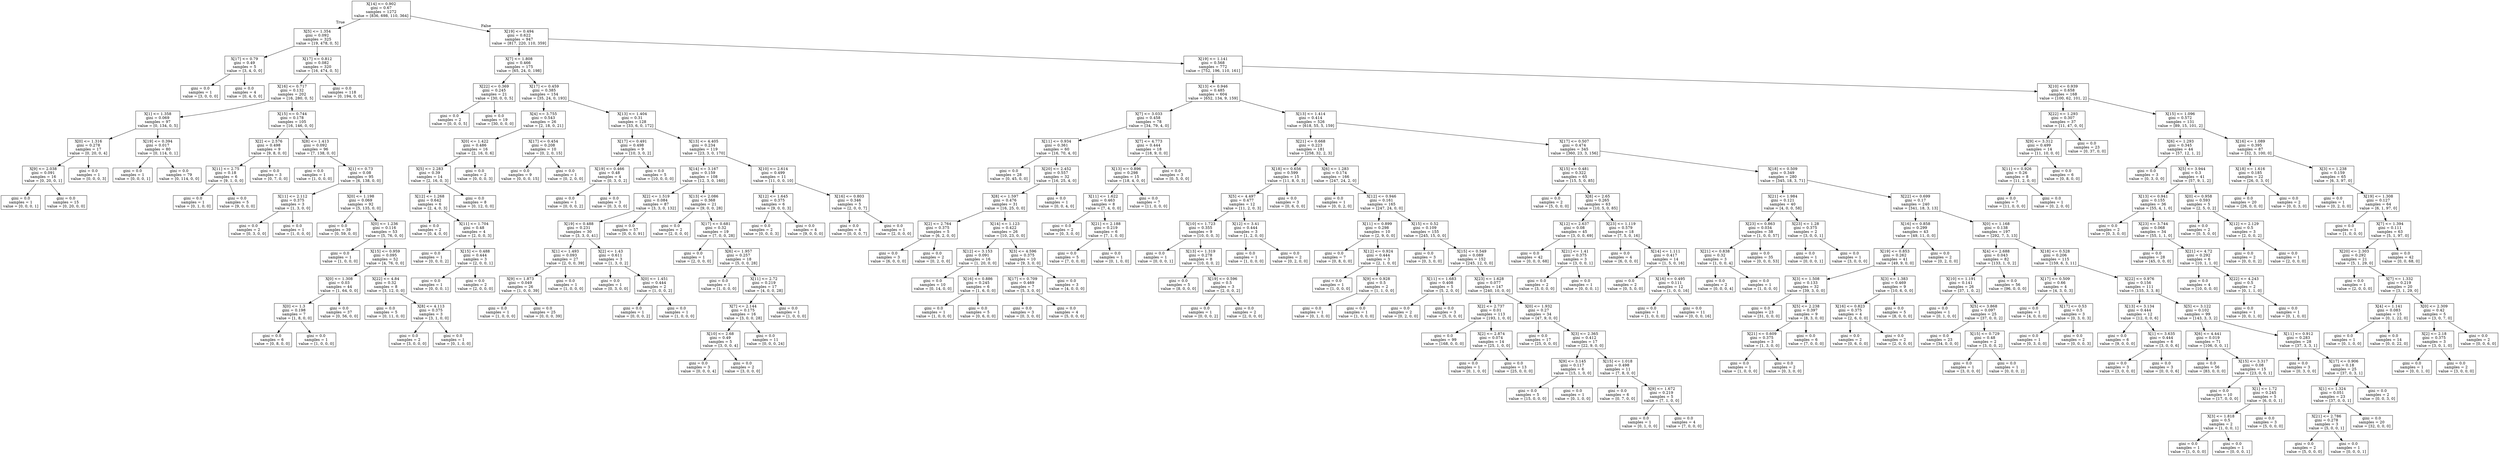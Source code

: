digraph Tree {
node [shape=box] ;
0 [label="X[14] <= 0.902\ngini = 0.67\nsamples = 1272\nvalue = [836, 698, 110, 364]"] ;
1 [label="X[5] <= 1.354\ngini = 0.092\nsamples = 325\nvalue = [19, 478, 0, 5]"] ;
0 -> 1 [labeldistance=2.5, labelangle=45, headlabel="True"] ;
2 [label="X[17] <= 0.79\ngini = 0.49\nsamples = 5\nvalue = [3, 4, 0, 0]"] ;
1 -> 2 ;
3 [label="gini = 0.0\nsamples = 1\nvalue = [3, 0, 0, 0]"] ;
2 -> 3 ;
4 [label="gini = 0.0\nsamples = 4\nvalue = [0, 4, 0, 0]"] ;
2 -> 4 ;
5 [label="X[17] <= 0.812\ngini = 0.082\nsamples = 320\nvalue = [16, 474, 0, 5]"] ;
1 -> 5 ;
6 [label="X[16] <= 0.717\ngini = 0.132\nsamples = 202\nvalue = [16, 280, 0, 5]"] ;
5 -> 6 ;
7 [label="X[1] <= 1.358\ngini = 0.069\nsamples = 97\nvalue = [0, 134, 0, 5]"] ;
6 -> 7 ;
8 [label="X[0] <= 1.316\ngini = 0.278\nsamples = 17\nvalue = [0, 20, 0, 4]"] ;
7 -> 8 ;
9 [label="X[9] <= 2.038\ngini = 0.091\nsamples = 16\nvalue = [0, 20, 0, 1]"] ;
8 -> 9 ;
10 [label="gini = 0.0\nsamples = 1\nvalue = [0, 0, 0, 1]"] ;
9 -> 10 ;
11 [label="gini = 0.0\nsamples = 15\nvalue = [0, 20, 0, 0]"] ;
9 -> 11 ;
12 [label="gini = 0.0\nsamples = 1\nvalue = [0, 0, 0, 3]"] ;
8 -> 12 ;
13 [label="X[19] <= 0.394\ngini = 0.017\nsamples = 80\nvalue = [0, 114, 0, 1]"] ;
7 -> 13 ;
14 [label="gini = 0.0\nsamples = 1\nvalue = [0, 0, 0, 1]"] ;
13 -> 14 ;
15 [label="gini = 0.0\nsamples = 79\nvalue = [0, 114, 0, 0]"] ;
13 -> 15 ;
16 [label="X[15] <= 0.744\ngini = 0.178\nsamples = 105\nvalue = [16, 146, 0, 0]"] ;
6 -> 16 ;
17 [label="X[2] <= 2.576\ngini = 0.498\nsamples = 9\nvalue = [9, 8, 0, 0]"] ;
16 -> 17 ;
18 [label="X[11] <= 2.75\ngini = 0.18\nsamples = 6\nvalue = [9, 1, 0, 0]"] ;
17 -> 18 ;
19 [label="gini = 0.0\nsamples = 1\nvalue = [0, 1, 0, 0]"] ;
18 -> 19 ;
20 [label="gini = 0.0\nsamples = 5\nvalue = [9, 0, 0, 0]"] ;
18 -> 20 ;
21 [label="gini = 0.0\nsamples = 3\nvalue = [0, 7, 0, 0]"] ;
17 -> 21 ;
22 [label="X[8] <= 1.413\ngini = 0.092\nsamples = 96\nvalue = [7, 138, 0, 0]"] ;
16 -> 22 ;
23 [label="gini = 0.0\nsamples = 1\nvalue = [1, 0, 0, 0]"] ;
22 -> 23 ;
24 [label="X[1] <= 0.73\ngini = 0.08\nsamples = 95\nvalue = [6, 138, 0, 0]"] ;
22 -> 24 ;
25 [label="X[11] <= 2.112\ngini = 0.375\nsamples = 3\nvalue = [1, 3, 0, 0]"] ;
24 -> 25 ;
26 [label="gini = 0.0\nsamples = 2\nvalue = [0, 3, 0, 0]"] ;
25 -> 26 ;
27 [label="gini = 0.0\nsamples = 1\nvalue = [1, 0, 0, 0]"] ;
25 -> 27 ;
28 [label="X[0] <= 1.198\ngini = 0.069\nsamples = 92\nvalue = [5, 135, 0, 0]"] ;
24 -> 28 ;
29 [label="gini = 0.0\nsamples = 39\nvalue = [0, 59, 0, 0]"] ;
28 -> 29 ;
30 [label="X[0] <= 1.236\ngini = 0.116\nsamples = 53\nvalue = [5, 76, 0, 0]"] ;
28 -> 30 ;
31 [label="gini = 0.0\nsamples = 1\nvalue = [1, 0, 0, 0]"] ;
30 -> 31 ;
32 [label="X[15] <= 0.959\ngini = 0.095\nsamples = 52\nvalue = [4, 76, 0, 0]"] ;
30 -> 32 ;
33 [label="X[0] <= 1.308\ngini = 0.03\nsamples = 44\nvalue = [1, 64, 0, 0]"] ;
32 -> 33 ;
34 [label="X[0] <= 1.3\ngini = 0.198\nsamples = 7\nvalue = [1, 8, 0, 0]"] ;
33 -> 34 ;
35 [label="gini = 0.0\nsamples = 6\nvalue = [0, 8, 0, 0]"] ;
34 -> 35 ;
36 [label="gini = 0.0\nsamples = 1\nvalue = [1, 0, 0, 0]"] ;
34 -> 36 ;
37 [label="gini = 0.0\nsamples = 37\nvalue = [0, 56, 0, 0]"] ;
33 -> 37 ;
38 [label="X[22] <= 4.84\ngini = 0.32\nsamples = 8\nvalue = [3, 12, 0, 0]"] ;
32 -> 38 ;
39 [label="gini = 0.0\nsamples = 5\nvalue = [0, 11, 0, 0]"] ;
38 -> 39 ;
40 [label="X[8] <= 4.113\ngini = 0.375\nsamples = 3\nvalue = [3, 1, 0, 0]"] ;
38 -> 40 ;
41 [label="gini = 0.0\nsamples = 2\nvalue = [3, 0, 0, 0]"] ;
40 -> 41 ;
42 [label="gini = 0.0\nsamples = 1\nvalue = [0, 1, 0, 0]"] ;
40 -> 42 ;
43 [label="gini = 0.0\nsamples = 118\nvalue = [0, 194, 0, 0]"] ;
5 -> 43 ;
44 [label="X[19] <= 0.494\ngini = 0.622\nsamples = 947\nvalue = [817, 220, 110, 359]"] ;
0 -> 44 [labeldistance=2.5, labelangle=-45, headlabel="False"] ;
45 [label="X[7] <= 1.808\ngini = 0.466\nsamples = 175\nvalue = [65, 24, 0, 198]"] ;
44 -> 45 ;
46 [label="X[22] <= 0.369\ngini = 0.245\nsamples = 21\nvalue = [30, 0, 0, 5]"] ;
45 -> 46 ;
47 [label="gini = 0.0\nsamples = 2\nvalue = [0, 0, 0, 5]"] ;
46 -> 47 ;
48 [label="gini = 0.0\nsamples = 19\nvalue = [30, 0, 0, 0]"] ;
46 -> 48 ;
49 [label="X[17] <= 0.459\ngini = 0.385\nsamples = 154\nvalue = [35, 24, 0, 193]"] ;
45 -> 49 ;
50 [label="X[4] <= 3.755\ngini = 0.543\nsamples = 26\nvalue = [2, 18, 0, 21]"] ;
49 -> 50 ;
51 [label="X[0] <= 1.422\ngini = 0.486\nsamples = 16\nvalue = [2, 16, 0, 6]"] ;
50 -> 51 ;
52 [label="X[5] <= 2.283\ngini = 0.39\nsamples = 14\nvalue = [2, 16, 0, 3]"] ;
51 -> 52 ;
53 [label="X[12] <= 1.268\ngini = 0.642\nsamples = 6\nvalue = [2, 4, 0, 3]"] ;
52 -> 53 ;
54 [label="gini = 0.0\nsamples = 2\nvalue = [0, 4, 0, 0]"] ;
53 -> 54 ;
55 [label="X[11] <= 1.704\ngini = 0.48\nsamples = 4\nvalue = [2, 0, 0, 3]"] ;
53 -> 55 ;
56 [label="gini = 0.0\nsamples = 1\nvalue = [0, 0, 0, 2]"] ;
55 -> 56 ;
57 [label="X[15] <= 0.488\ngini = 0.444\nsamples = 3\nvalue = [2, 0, 0, 1]"] ;
55 -> 57 ;
58 [label="gini = 0.0\nsamples = 1\nvalue = [0, 0, 0, 1]"] ;
57 -> 58 ;
59 [label="gini = 0.0\nsamples = 2\nvalue = [2, 0, 0, 0]"] ;
57 -> 59 ;
60 [label="gini = 0.0\nsamples = 8\nvalue = [0, 12, 0, 0]"] ;
52 -> 60 ;
61 [label="gini = 0.0\nsamples = 2\nvalue = [0, 0, 0, 3]"] ;
51 -> 61 ;
62 [label="X[17] <= 0.454\ngini = 0.208\nsamples = 10\nvalue = [0, 2, 0, 15]"] ;
50 -> 62 ;
63 [label="gini = 0.0\nsamples = 9\nvalue = [0, 0, 0, 15]"] ;
62 -> 63 ;
64 [label="gini = 0.0\nsamples = 1\nvalue = [0, 2, 0, 0]"] ;
62 -> 64 ;
65 [label="X[13] <= 1.404\ngini = 0.31\nsamples = 128\nvalue = [33, 6, 0, 172]"] ;
49 -> 65 ;
66 [label="X[17] <= 0.491\ngini = 0.498\nsamples = 9\nvalue = [10, 3, 0, 2]"] ;
65 -> 66 ;
67 [label="X[19] <= 0.466\ngini = 0.48\nsamples = 4\nvalue = [0, 3, 0, 2]"] ;
66 -> 67 ;
68 [label="gini = 0.0\nsamples = 1\nvalue = [0, 0, 0, 2]"] ;
67 -> 68 ;
69 [label="gini = 0.0\nsamples = 3\nvalue = [0, 3, 0, 0]"] ;
67 -> 69 ;
70 [label="gini = 0.0\nsamples = 5\nvalue = [10, 0, 0, 0]"] ;
66 -> 70 ;
71 [label="X[13] <= 4.405\ngini = 0.234\nsamples = 119\nvalue = [23, 3, 0, 170]"] ;
65 -> 71 ;
72 [label="X[14] <= 3.167\ngini = 0.159\nsamples = 108\nvalue = [12, 3, 0, 160]"] ;
71 -> 72 ;
73 [label="X[2] <= 1.519\ngini = 0.084\nsamples = 87\nvalue = [3, 3, 0, 132]"] ;
72 -> 73 ;
74 [label="X[19] <= 0.488\ngini = 0.231\nsamples = 30\nvalue = [3, 3, 0, 41]"] ;
73 -> 74 ;
75 [label="X[1] <= 1.493\ngini = 0.093\nsamples = 27\nvalue = [2, 0, 0, 39]"] ;
74 -> 75 ;
76 [label="X[9] <= 1.873\ngini = 0.049\nsamples = 26\nvalue = [1, 0, 0, 39]"] ;
75 -> 76 ;
77 [label="gini = 0.0\nsamples = 1\nvalue = [1, 0, 0, 0]"] ;
76 -> 77 ;
78 [label="gini = 0.0\nsamples = 25\nvalue = [0, 0, 0, 39]"] ;
76 -> 78 ;
79 [label="gini = 0.0\nsamples = 1\nvalue = [1, 0, 0, 0]"] ;
75 -> 79 ;
80 [label="X[2] <= 1.43\ngini = 0.611\nsamples = 3\nvalue = [1, 3, 0, 2]"] ;
74 -> 80 ;
81 [label="gini = 0.0\nsamples = 1\nvalue = [0, 3, 0, 0]"] ;
80 -> 81 ;
82 [label="X[0] <= 1.451\ngini = 0.444\nsamples = 2\nvalue = [1, 0, 0, 2]"] ;
80 -> 82 ;
83 [label="gini = 0.0\nsamples = 1\nvalue = [0, 0, 0, 2]"] ;
82 -> 83 ;
84 [label="gini = 0.0\nsamples = 1\nvalue = [1, 0, 0, 0]"] ;
82 -> 84 ;
85 [label="gini = 0.0\nsamples = 57\nvalue = [0, 0, 0, 91]"] ;
73 -> 85 ;
86 [label="X[13] <= 2.086\ngini = 0.368\nsamples = 21\nvalue = [9, 0, 0, 28]"] ;
72 -> 86 ;
87 [label="gini = 0.0\nsamples = 2\nvalue = [2, 0, 0, 0]"] ;
86 -> 87 ;
88 [label="X[17] <= 0.681\ngini = 0.32\nsamples = 19\nvalue = [7, 0, 0, 28]"] ;
86 -> 88 ;
89 [label="gini = 0.0\nsamples = 1\nvalue = [2, 0, 0, 0]"] ;
88 -> 89 ;
90 [label="X[6] <= 1.957\ngini = 0.257\nsamples = 18\nvalue = [5, 0, 0, 28]"] ;
88 -> 90 ;
91 [label="gini = 0.0\nsamples = 1\nvalue = [1, 0, 0, 0]"] ;
90 -> 91 ;
92 [label="X[11] <= 2.72\ngini = 0.219\nsamples = 17\nvalue = [4, 0, 0, 28]"] ;
90 -> 92 ;
93 [label="X[7] <= 2.144\ngini = 0.175\nsamples = 16\nvalue = [3, 0, 0, 28]"] ;
92 -> 93 ;
94 [label="X[10] <= 2.68\ngini = 0.49\nsamples = 5\nvalue = [3, 0, 0, 4]"] ;
93 -> 94 ;
95 [label="gini = 0.0\nsamples = 3\nvalue = [0, 0, 0, 4]"] ;
94 -> 95 ;
96 [label="gini = 0.0\nsamples = 2\nvalue = [3, 0, 0, 0]"] ;
94 -> 96 ;
97 [label="gini = 0.0\nsamples = 11\nvalue = [0, 0, 0, 24]"] ;
93 -> 97 ;
98 [label="gini = 0.0\nsamples = 1\nvalue = [1, 0, 0, 0]"] ;
92 -> 98 ;
99 [label="X[10] <= 2.614\ngini = 0.499\nsamples = 11\nvalue = [11, 0, 0, 10]"] ;
71 -> 99 ;
100 [label="X[12] <= 1.645\ngini = 0.375\nsamples = 6\nvalue = [9, 0, 0, 3]"] ;
99 -> 100 ;
101 [label="gini = 0.0\nsamples = 2\nvalue = [0, 0, 0, 3]"] ;
100 -> 101 ;
102 [label="gini = 0.0\nsamples = 4\nvalue = [9, 0, 0, 0]"] ;
100 -> 102 ;
103 [label="X[16] <= 0.803\ngini = 0.346\nsamples = 5\nvalue = [2, 0, 0, 7]"] ;
99 -> 103 ;
104 [label="gini = 0.0\nsamples = 4\nvalue = [0, 0, 0, 7]"] ;
103 -> 104 ;
105 [label="gini = 0.0\nsamples = 1\nvalue = [2, 0, 0, 0]"] ;
103 -> 105 ;
106 [label="X[19] <= 1.141\ngini = 0.568\nsamples = 772\nvalue = [752, 196, 110, 161]"] ;
44 -> 106 ;
107 [label="X[13] <= 0.946\ngini = 0.485\nsamples = 604\nvalue = [652, 134, 9, 159]"] ;
106 -> 107 ;
108 [label="X[7] <= 3.033\ngini = 0.458\nsamples = 78\nvalue = [34, 79, 4, 0]"] ;
107 -> 108 ;
109 [label="X[11] <= 0.934\ngini = 0.361\nsamples = 60\nvalue = [16, 70, 4, 0]"] ;
108 -> 109 ;
110 [label="gini = 0.0\nsamples = 28\nvalue = [0, 45, 0, 0]"] ;
109 -> 110 ;
111 [label="X[20] <= 2.452\ngini = 0.557\nsamples = 32\nvalue = [16, 25, 4, 0]"] ;
109 -> 111 ;
112 [label="X[8] <= 1.597\ngini = 0.476\nsamples = 31\nvalue = [16, 25, 0, 0]"] ;
111 -> 112 ;
113 [label="X[2] <= 2.764\ngini = 0.375\nsamples = 5\nvalue = [6, 2, 0, 0]"] ;
112 -> 113 ;
114 [label="gini = 0.0\nsamples = 3\nvalue = [6, 0, 0, 0]"] ;
113 -> 114 ;
115 [label="gini = 0.0\nsamples = 2\nvalue = [0, 2, 0, 0]"] ;
113 -> 115 ;
116 [label="X[14] <= 1.123\ngini = 0.422\nsamples = 26\nvalue = [10, 23, 0, 0]"] ;
112 -> 116 ;
117 [label="X[12] <= 3.153\ngini = 0.091\nsamples = 16\nvalue = [1, 20, 0, 0]"] ;
116 -> 117 ;
118 [label="gini = 0.0\nsamples = 10\nvalue = [0, 14, 0, 0]"] ;
117 -> 118 ;
119 [label="X[16] <= 0.886\ngini = 0.245\nsamples = 6\nvalue = [1, 6, 0, 0]"] ;
117 -> 119 ;
120 [label="gini = 0.0\nsamples = 1\nvalue = [1, 0, 0, 0]"] ;
119 -> 120 ;
121 [label="gini = 0.0\nsamples = 5\nvalue = [0, 6, 0, 0]"] ;
119 -> 121 ;
122 [label="X[3] <= 4.596\ngini = 0.375\nsamples = 10\nvalue = [9, 3, 0, 0]"] ;
116 -> 122 ;
123 [label="X[17] <= 0.709\ngini = 0.469\nsamples = 7\nvalue = [5, 3, 0, 0]"] ;
122 -> 123 ;
124 [label="gini = 0.0\nsamples = 3\nvalue = [0, 3, 0, 0]"] ;
123 -> 124 ;
125 [label="gini = 0.0\nsamples = 4\nvalue = [5, 0, 0, 0]"] ;
123 -> 125 ;
126 [label="gini = 0.0\nsamples = 3\nvalue = [4, 0, 0, 0]"] ;
122 -> 126 ;
127 [label="gini = 0.0\nsamples = 1\nvalue = [0, 0, 4, 0]"] ;
111 -> 127 ;
128 [label="X[7] <= 4.773\ngini = 0.444\nsamples = 18\nvalue = [18, 9, 0, 0]"] ;
108 -> 128 ;
129 [label="X[13] <= 0.896\ngini = 0.298\nsamples = 15\nvalue = [18, 4, 0, 0]"] ;
128 -> 129 ;
130 [label="X[11] <= 1.622\ngini = 0.463\nsamples = 8\nvalue = [7, 4, 0, 0]"] ;
129 -> 130 ;
131 [label="gini = 0.0\nsamples = 2\nvalue = [0, 3, 0, 0]"] ;
130 -> 131 ;
132 [label="X[21] <= 2.188\ngini = 0.219\nsamples = 6\nvalue = [7, 1, 0, 0]"] ;
130 -> 132 ;
133 [label="gini = 0.0\nsamples = 5\nvalue = [7, 0, 0, 0]"] ;
132 -> 133 ;
134 [label="gini = 0.0\nsamples = 1\nvalue = [0, 1, 0, 0]"] ;
132 -> 134 ;
135 [label="gini = 0.0\nsamples = 7\nvalue = [11, 0, 0, 0]"] ;
129 -> 135 ;
136 [label="gini = 0.0\nsamples = 3\nvalue = [0, 5, 0, 0]"] ;
128 -> 136 ;
137 [label="X[13] <= 1.414\ngini = 0.414\nsamples = 526\nvalue = [618, 55, 5, 159]"] ;
107 -> 137 ;
138 [label="X[21] <= 0.668\ngini = 0.223\nsamples = 181\nvalue = [258, 32, 2, 3]"] ;
137 -> 138 ;
139 [label="X[18] <= 0.656\ngini = 0.599\nsamples = 15\nvalue = [11, 8, 0, 3]"] ;
138 -> 139 ;
140 [label="X[5] <= 4.497\ngini = 0.477\nsamples = 12\nvalue = [11, 2, 0, 3]"] ;
139 -> 140 ;
141 [label="X[10] <= 1.723\ngini = 0.355\nsamples = 9\nvalue = [10, 0, 0, 3]"] ;
140 -> 141 ;
142 [label="gini = 0.0\nsamples = 1\nvalue = [0, 0, 0, 1]"] ;
141 -> 142 ;
143 [label="X[13] <= 1.319\ngini = 0.278\nsamples = 8\nvalue = [10, 0, 0, 2]"] ;
141 -> 143 ;
144 [label="gini = 0.0\nsamples = 5\nvalue = [8, 0, 0, 0]"] ;
143 -> 144 ;
145 [label="X[19] <= 0.596\ngini = 0.5\nsamples = 3\nvalue = [2, 0, 0, 2]"] ;
143 -> 145 ;
146 [label="gini = 0.0\nsamples = 1\nvalue = [0, 0, 0, 2]"] ;
145 -> 146 ;
147 [label="gini = 0.0\nsamples = 2\nvalue = [2, 0, 0, 0]"] ;
145 -> 147 ;
148 [label="X[12] <= 3.41\ngini = 0.444\nsamples = 3\nvalue = [1, 2, 0, 0]"] ;
140 -> 148 ;
149 [label="gini = 0.0\nsamples = 1\nvalue = [1, 0, 0, 0]"] ;
148 -> 149 ;
150 [label="gini = 0.0\nsamples = 2\nvalue = [0, 2, 0, 0]"] ;
148 -> 150 ;
151 [label="gini = 0.0\nsamples = 3\nvalue = [0, 6, 0, 0]"] ;
139 -> 151 ;
152 [label="X[6] <= 1.283\ngini = 0.174\nsamples = 166\nvalue = [247, 24, 2, 0]"] ;
138 -> 152 ;
153 [label="gini = 0.0\nsamples = 1\nvalue = [0, 0, 2, 0]"] ;
152 -> 153 ;
154 [label="X[12] <= 0.946\ngini = 0.161\nsamples = 165\nvalue = [247, 24, 0, 0]"] ;
152 -> 154 ;
155 [label="X[11] <= 0.899\ngini = 0.298\nsamples = 10\nvalue = [2, 9, 0, 0]"] ;
154 -> 155 ;
156 [label="gini = 0.0\nsamples = 7\nvalue = [0, 8, 0, 0]"] ;
155 -> 156 ;
157 [label="X[12] <= 0.924\ngini = 0.444\nsamples = 3\nvalue = [2, 1, 0, 0]"] ;
155 -> 157 ;
158 [label="gini = 0.0\nsamples = 1\nvalue = [1, 0, 0, 0]"] ;
157 -> 158 ;
159 [label="X[9] <= 0.928\ngini = 0.5\nsamples = 2\nvalue = [1, 1, 0, 0]"] ;
157 -> 159 ;
160 [label="gini = 0.0\nsamples = 1\nvalue = [0, 1, 0, 0]"] ;
159 -> 160 ;
161 [label="gini = 0.0\nsamples = 1\nvalue = [1, 0, 0, 0]"] ;
159 -> 161 ;
162 [label="X[15] <= 0.52\ngini = 0.109\nsamples = 155\nvalue = [245, 15, 0, 0]"] ;
154 -> 162 ;
163 [label="gini = 0.0\nsamples = 3\nvalue = [0, 3, 0, 0]"] ;
162 -> 163 ;
164 [label="X[15] <= 0.549\ngini = 0.089\nsamples = 152\nvalue = [245, 12, 0, 0]"] ;
162 -> 164 ;
165 [label="X[11] <= 1.683\ngini = 0.408\nsamples = 5\nvalue = [5, 2, 0, 0]"] ;
164 -> 165 ;
166 [label="gini = 0.0\nsamples = 2\nvalue = [0, 2, 0, 0]"] ;
165 -> 166 ;
167 [label="gini = 0.0\nsamples = 3\nvalue = [5, 0, 0, 0]"] ;
165 -> 167 ;
168 [label="X[23] <= 1.628\ngini = 0.077\nsamples = 147\nvalue = [240, 10, 0, 0]"] ;
164 -> 168 ;
169 [label="X[2] <= 2.737\ngini = 0.01\nsamples = 113\nvalue = [193, 1, 0, 0]"] ;
168 -> 169 ;
170 [label="gini = 0.0\nsamples = 99\nvalue = [168, 0, 0, 0]"] ;
169 -> 170 ;
171 [label="X[2] <= 2.874\ngini = 0.074\nsamples = 14\nvalue = [25, 1, 0, 0]"] ;
169 -> 171 ;
172 [label="gini = 0.0\nsamples = 1\nvalue = [0, 1, 0, 0]"] ;
171 -> 172 ;
173 [label="gini = 0.0\nsamples = 13\nvalue = [25, 0, 0, 0]"] ;
171 -> 173 ;
174 [label="X[0] <= 1.932\ngini = 0.27\nsamples = 34\nvalue = [47, 9, 0, 0]"] ;
168 -> 174 ;
175 [label="gini = 0.0\nsamples = 17\nvalue = [25, 0, 0, 0]"] ;
174 -> 175 ;
176 [label="X[3] <= 2.365\ngini = 0.412\nsamples = 17\nvalue = [22, 9, 0, 0]"] ;
174 -> 176 ;
177 [label="X[9] <= 3.145\ngini = 0.117\nsamples = 6\nvalue = [15, 1, 0, 0]"] ;
176 -> 177 ;
178 [label="gini = 0.0\nsamples = 5\nvalue = [15, 0, 0, 0]"] ;
177 -> 178 ;
179 [label="gini = 0.0\nsamples = 1\nvalue = [0, 1, 0, 0]"] ;
177 -> 179 ;
180 [label="X[15] <= 1.018\ngini = 0.498\nsamples = 11\nvalue = [7, 8, 0, 0]"] ;
176 -> 180 ;
181 [label="gini = 0.0\nsamples = 6\nvalue = [0, 7, 0, 0]"] ;
180 -> 181 ;
182 [label="X[9] <= 1.672\ngini = 0.219\nsamples = 5\nvalue = [7, 1, 0, 0]"] ;
180 -> 182 ;
183 [label="gini = 0.0\nsamples = 1\nvalue = [0, 1, 0, 0]"] ;
182 -> 183 ;
184 [label="gini = 0.0\nsamples = 4\nvalue = [7, 0, 0, 0]"] ;
182 -> 184 ;
185 [label="X[17] <= 0.507\ngini = 0.474\nsamples = 345\nvalue = [360, 23, 3, 156]"] ;
137 -> 185 ;
186 [label="X[15] <= 0.481\ngini = 0.322\nsamples = 65\nvalue = [15, 5, 0, 85]"] ;
185 -> 186 ;
187 [label="gini = 0.0\nsamples = 2\nvalue = [5, 0, 0, 0]"] ;
186 -> 187 ;
188 [label="X[8] <= 2.65\ngini = 0.265\nsamples = 63\nvalue = [10, 5, 0, 85]"] ;
186 -> 188 ;
189 [label="X[12] <= 2.637\ngini = 0.08\nsamples = 45\nvalue = [3, 0, 0, 69]"] ;
188 -> 189 ;
190 [label="gini = 0.0\nsamples = 42\nvalue = [0, 0, 0, 68]"] ;
189 -> 190 ;
191 [label="X[21] <= 1.41\ngini = 0.375\nsamples = 3\nvalue = [3, 0, 0, 1]"] ;
189 -> 191 ;
192 [label="gini = 0.0\nsamples = 2\nvalue = [3, 0, 0, 0]"] ;
191 -> 192 ;
193 [label="gini = 0.0\nsamples = 1\nvalue = [0, 0, 0, 1]"] ;
191 -> 193 ;
194 [label="X[23] <= 1.119\ngini = 0.579\nsamples = 18\nvalue = [7, 5, 0, 16]"] ;
188 -> 194 ;
195 [label="gini = 0.0\nsamples = 4\nvalue = [6, 0, 0, 0]"] ;
194 -> 195 ;
196 [label="X[14] <= 1.111\ngini = 0.417\nsamples = 14\nvalue = [1, 5, 0, 16]"] ;
194 -> 196 ;
197 [label="gini = 0.0\nsamples = 2\nvalue = [0, 5, 0, 0]"] ;
196 -> 197 ;
198 [label="X[16] <= 0.495\ngini = 0.111\nsamples = 12\nvalue = [1, 0, 0, 16]"] ;
196 -> 198 ;
199 [label="gini = 0.0\nsamples = 1\nvalue = [1, 0, 0, 0]"] ;
198 -> 199 ;
200 [label="gini = 0.0\nsamples = 11\nvalue = [0, 0, 0, 16]"] ;
198 -> 200 ;
201 [label="X[18] <= 0.509\ngini = 0.349\nsamples = 280\nvalue = [345, 18, 3, 71]"] ;
185 -> 201 ;
202 [label="X[21] <= 1.984\ngini = 0.121\nsamples = 40\nvalue = [4, 0, 0, 58]"] ;
201 -> 202 ;
203 [label="X[23] <= 0.863\ngini = 0.034\nsamples = 38\nvalue = [1, 0, 0, 57]"] ;
202 -> 203 ;
204 [label="X[21] <= 0.838\ngini = 0.32\nsamples = 3\nvalue = [1, 0, 0, 4]"] ;
203 -> 204 ;
205 [label="gini = 0.0\nsamples = 2\nvalue = [0, 0, 0, 4]"] ;
204 -> 205 ;
206 [label="gini = 0.0\nsamples = 1\nvalue = [1, 0, 0, 0]"] ;
204 -> 206 ;
207 [label="gini = 0.0\nsamples = 35\nvalue = [0, 0, 0, 53]"] ;
203 -> 207 ;
208 [label="X[23] <= 1.28\ngini = 0.375\nsamples = 2\nvalue = [3, 0, 0, 1]"] ;
202 -> 208 ;
209 [label="gini = 0.0\nsamples = 1\nvalue = [0, 0, 0, 1]"] ;
208 -> 209 ;
210 [label="gini = 0.0\nsamples = 1\nvalue = [3, 0, 0, 0]"] ;
208 -> 210 ;
211 [label="X[22] <= 0.699\ngini = 0.17\nsamples = 240\nvalue = [341, 18, 3, 13]"] ;
201 -> 211 ;
212 [label="X[16] <= 0.858\ngini = 0.299\nsamples = 43\nvalue = [49, 11, 0, 0]"] ;
211 -> 212 ;
213 [label="X[19] <= 0.853\ngini = 0.262\nsamples = 41\nvalue = [49, 9, 0, 0]"] ;
212 -> 213 ;
214 [label="X[3] <= 1.508\ngini = 0.133\nsamples = 32\nvalue = [39, 3, 0, 0]"] ;
213 -> 214 ;
215 [label="gini = 0.0\nsamples = 23\nvalue = [31, 0, 0, 0]"] ;
214 -> 215 ;
216 [label="X[5] <= 2.238\ngini = 0.397\nsamples = 9\nvalue = [8, 3, 0, 0]"] ;
214 -> 216 ;
217 [label="X[21] <= 0.609\ngini = 0.375\nsamples = 3\nvalue = [1, 3, 0, 0]"] ;
216 -> 217 ;
218 [label="gini = 0.0\nsamples = 1\nvalue = [1, 0, 0, 0]"] ;
217 -> 218 ;
219 [label="gini = 0.0\nsamples = 2\nvalue = [0, 3, 0, 0]"] ;
217 -> 219 ;
220 [label="gini = 0.0\nsamples = 6\nvalue = [7, 0, 0, 0]"] ;
216 -> 220 ;
221 [label="X[3] <= 1.383\ngini = 0.469\nsamples = 9\nvalue = [10, 6, 0, 0]"] ;
213 -> 221 ;
222 [label="X[16] <= 0.823\ngini = 0.375\nsamples = 4\nvalue = [2, 6, 0, 0]"] ;
221 -> 222 ;
223 [label="gini = 0.0\nsamples = 2\nvalue = [0, 6, 0, 0]"] ;
222 -> 223 ;
224 [label="gini = 0.0\nsamples = 2\nvalue = [2, 0, 0, 0]"] ;
222 -> 224 ;
225 [label="gini = 0.0\nsamples = 5\nvalue = [8, 0, 0, 0]"] ;
221 -> 225 ;
226 [label="gini = 0.0\nsamples = 2\nvalue = [0, 2, 0, 0]"] ;
212 -> 226 ;
227 [label="X[0] <= 1.168\ngini = 0.138\nsamples = 197\nvalue = [292, 7, 3, 13]"] ;
211 -> 227 ;
228 [label="X[4] <= 2.688\ngini = 0.043\nsamples = 82\nvalue = [133, 1, 0, 2]"] ;
227 -> 228 ;
229 [label="X[10] <= 1.191\ngini = 0.141\nsamples = 26\nvalue = [37, 1, 0, 2]"] ;
228 -> 229 ;
230 [label="gini = 0.0\nsamples = 1\nvalue = [0, 1, 0, 0]"] ;
229 -> 230 ;
231 [label="X[5] <= 3.868\ngini = 0.097\nsamples = 25\nvalue = [37, 0, 0, 2]"] ;
229 -> 231 ;
232 [label="gini = 0.0\nsamples = 23\nvalue = [34, 0, 0, 0]"] ;
231 -> 232 ;
233 [label="X[15] <= 0.729\ngini = 0.48\nsamples = 2\nvalue = [3, 0, 0, 2]"] ;
231 -> 233 ;
234 [label="gini = 0.0\nsamples = 1\nvalue = [3, 0, 0, 0]"] ;
233 -> 234 ;
235 [label="gini = 0.0\nsamples = 1\nvalue = [0, 0, 0, 2]"] ;
233 -> 235 ;
236 [label="gini = 0.0\nsamples = 56\nvalue = [96, 0, 0, 0]"] ;
228 -> 236 ;
237 [label="X[18] <= 0.528\ngini = 0.206\nsamples = 115\nvalue = [159, 6, 3, 11]"] ;
227 -> 237 ;
238 [label="X[17] <= 0.509\ngini = 0.66\nsamples = 4\nvalue = [4, 3, 0, 3]"] ;
237 -> 238 ;
239 [label="gini = 0.0\nsamples = 1\nvalue = [4, 0, 0, 0]"] ;
238 -> 239 ;
240 [label="X[17] <= 0.53\ngini = 0.5\nsamples = 3\nvalue = [0, 3, 0, 3]"] ;
238 -> 240 ;
241 [label="gini = 0.0\nsamples = 1\nvalue = [0, 3, 0, 0]"] ;
240 -> 241 ;
242 [label="gini = 0.0\nsamples = 2\nvalue = [0, 0, 0, 3]"] ;
240 -> 242 ;
243 [label="X[22] <= 0.976\ngini = 0.156\nsamples = 111\nvalue = [155, 3, 3, 8]"] ;
237 -> 243 ;
244 [label="X[13] <= 3.134\ngini = 0.444\nsamples = 12\nvalue = [12, 0, 0, 6]"] ;
243 -> 244 ;
245 [label="gini = 0.0\nsamples = 6\nvalue = [9, 0, 0, 0]"] ;
244 -> 245 ;
246 [label="X[1] <= 3.635\ngini = 0.444\nsamples = 6\nvalue = [3, 0, 0, 6]"] ;
244 -> 246 ;
247 [label="gini = 0.0\nsamples = 3\nvalue = [3, 0, 0, 0]"] ;
246 -> 247 ;
248 [label="gini = 0.0\nsamples = 3\nvalue = [0, 0, 0, 6]"] ;
246 -> 248 ;
249 [label="X[5] <= 3.122\ngini = 0.102\nsamples = 99\nvalue = [143, 3, 3, 2]"] ;
243 -> 249 ;
250 [label="X[6] <= 4.441\ngini = 0.019\nsamples = 71\nvalue = [106, 0, 0, 1]"] ;
249 -> 250 ;
251 [label="gini = 0.0\nsamples = 56\nvalue = [83, 0, 0, 0]"] ;
250 -> 251 ;
252 [label="X[15] <= 3.317\ngini = 0.08\nsamples = 15\nvalue = [23, 0, 0, 1]"] ;
250 -> 252 ;
253 [label="gini = 0.0\nsamples = 10\nvalue = [17, 0, 0, 0]"] ;
252 -> 253 ;
254 [label="X[1] <= 1.72\ngini = 0.245\nsamples = 5\nvalue = [6, 0, 0, 1]"] ;
252 -> 254 ;
255 [label="X[3] <= 1.818\ngini = 0.5\nsamples = 2\nvalue = [1, 0, 0, 1]"] ;
254 -> 255 ;
256 [label="gini = 0.0\nsamples = 1\nvalue = [1, 0, 0, 0]"] ;
255 -> 256 ;
257 [label="gini = 0.0\nsamples = 1\nvalue = [0, 0, 0, 1]"] ;
255 -> 257 ;
258 [label="gini = 0.0\nsamples = 3\nvalue = [5, 0, 0, 0]"] ;
254 -> 258 ;
259 [label="X[11] <= 0.912\ngini = 0.283\nsamples = 28\nvalue = [37, 3, 3, 1]"] ;
249 -> 259 ;
260 [label="gini = 0.0\nsamples = 3\nvalue = [0, 3, 0, 0]"] ;
259 -> 260 ;
261 [label="X[17] <= 0.906\ngini = 0.18\nsamples = 25\nvalue = [37, 0, 3, 1]"] ;
259 -> 261 ;
262 [label="X[1] <= 1.324\ngini = 0.051\nsamples = 23\nvalue = [37, 0, 0, 1]"] ;
261 -> 262 ;
263 [label="X[21] <= 2.786\ngini = 0.278\nsamples = 3\nvalue = [5, 0, 0, 1]"] ;
262 -> 263 ;
264 [label="gini = 0.0\nsamples = 2\nvalue = [5, 0, 0, 0]"] ;
263 -> 264 ;
265 [label="gini = 0.0\nsamples = 1\nvalue = [0, 0, 0, 1]"] ;
263 -> 265 ;
266 [label="gini = 0.0\nsamples = 20\nvalue = [32, 0, 0, 0]"] ;
262 -> 266 ;
267 [label="gini = 0.0\nsamples = 2\nvalue = [0, 0, 3, 0]"] ;
261 -> 267 ;
268 [label="X[10] <= 0.939\ngini = 0.658\nsamples = 168\nvalue = [100, 62, 101, 2]"] ;
106 -> 268 ;
269 [label="X[22] <= 1.293\ngini = 0.307\nsamples = 37\nvalue = [11, 47, 0, 0]"] ;
268 -> 269 ;
270 [label="X[9] <= 3.312\ngini = 0.499\nsamples = 14\nvalue = [11, 10, 0, 0]"] ;
269 -> 270 ;
271 [label="X[11] <= 0.926\ngini = 0.26\nsamples = 8\nvalue = [11, 2, 0, 0]"] ;
270 -> 271 ;
272 [label="gini = 0.0\nsamples = 7\nvalue = [11, 0, 0, 0]"] ;
271 -> 272 ;
273 [label="gini = 0.0\nsamples = 1\nvalue = [0, 2, 0, 0]"] ;
271 -> 273 ;
274 [label="gini = 0.0\nsamples = 6\nvalue = [0, 8, 0, 0]"] ;
270 -> 274 ;
275 [label="gini = 0.0\nsamples = 23\nvalue = [0, 37, 0, 0]"] ;
269 -> 275 ;
276 [label="X[15] <= 1.096\ngini = 0.572\nsamples = 131\nvalue = [89, 15, 101, 2]"] ;
268 -> 276 ;
277 [label="X[6] <= 1.293\ngini = 0.345\nsamples = 44\nvalue = [57, 12, 1, 2]"] ;
276 -> 277 ;
278 [label="gini = 0.0\nsamples = 3\nvalue = [0, 3, 0, 0]"] ;
277 -> 278 ;
279 [label="X[5] <= 3.944\ngini = 0.3\nsamples = 41\nvalue = [57, 9, 1, 2]"] ;
277 -> 279 ;
280 [label="X[13] <= 0.941\ngini = 0.155\nsamples = 36\nvalue = [55, 4, 1, 0]"] ;
279 -> 280 ;
281 [label="gini = 0.0\nsamples = 2\nvalue = [0, 3, 0, 0]"] ;
280 -> 281 ;
282 [label="X[23] <= 3.744\ngini = 0.068\nsamples = 34\nvalue = [55, 1, 1, 0]"] ;
280 -> 282 ;
283 [label="gini = 0.0\nsamples = 28\nvalue = [45, 0, 0, 0]"] ;
282 -> 283 ;
284 [label="X[21] <= 4.72\ngini = 0.292\nsamples = 6\nvalue = [10, 1, 1, 0]"] ;
282 -> 284 ;
285 [label="gini = 0.0\nsamples = 4\nvalue = [10, 0, 0, 0]"] ;
284 -> 285 ;
286 [label="X[22] <= 4.243\ngini = 0.5\nsamples = 2\nvalue = [0, 1, 1, 0]"] ;
284 -> 286 ;
287 [label="gini = 0.0\nsamples = 1\nvalue = [0, 0, 1, 0]"] ;
286 -> 287 ;
288 [label="gini = 0.0\nsamples = 1\nvalue = [0, 1, 0, 0]"] ;
286 -> 288 ;
289 [label="X[0] <= 0.958\ngini = 0.593\nsamples = 5\nvalue = [2, 5, 0, 2]"] ;
279 -> 289 ;
290 [label="gini = 0.0\nsamples = 2\nvalue = [0, 5, 0, 0]"] ;
289 -> 290 ;
291 [label="X[12] <= 2.129\ngini = 0.5\nsamples = 3\nvalue = [2, 0, 0, 2]"] ;
289 -> 291 ;
292 [label="gini = 0.0\nsamples = 2\nvalue = [0, 0, 0, 2]"] ;
291 -> 292 ;
293 [label="gini = 0.0\nsamples = 1\nvalue = [2, 0, 0, 0]"] ;
291 -> 293 ;
294 [label="X[16] <= 1.089\ngini = 0.395\nsamples = 87\nvalue = [32, 3, 100, 0]"] ;
276 -> 294 ;
295 [label="X[18] <= 1.616\ngini = 0.185\nsamples = 22\nvalue = [26, 0, 3, 0]"] ;
294 -> 295 ;
296 [label="gini = 0.0\nsamples = 20\nvalue = [26, 0, 0, 0]"] ;
295 -> 296 ;
297 [label="gini = 0.0\nsamples = 2\nvalue = [0, 0, 3, 0]"] ;
295 -> 297 ;
298 [label="X[3] <= 1.238\ngini = 0.159\nsamples = 65\nvalue = [6, 3, 97, 0]"] ;
294 -> 298 ;
299 [label="gini = 0.0\nsamples = 1\nvalue = [0, 2, 0, 0]"] ;
298 -> 299 ;
300 [label="X[19] <= 1.308\ngini = 0.127\nsamples = 64\nvalue = [6, 1, 97, 0]"] ;
298 -> 300 ;
301 [label="gini = 0.0\nsamples = 1\nvalue = [1, 0, 0, 0]"] ;
300 -> 301 ;
302 [label="X[7] <= 1.394\ngini = 0.111\nsamples = 63\nvalue = [5, 1, 97, 0]"] ;
300 -> 302 ;
303 [label="X[20] <= 2.303\ngini = 0.292\nsamples = 21\nvalue = [5, 1, 29, 0]"] ;
302 -> 303 ;
304 [label="gini = 0.0\nsamples = 1\nvalue = [2, 0, 0, 0]"] ;
303 -> 304 ;
305 [label="X[7] <= 1.332\ngini = 0.219\nsamples = 20\nvalue = [3, 1, 29, 0]"] ;
303 -> 305 ;
306 [label="X[4] <= 1.141\ngini = 0.083\nsamples = 15\nvalue = [0, 1, 22, 0]"] ;
305 -> 306 ;
307 [label="gini = 0.0\nsamples = 1\nvalue = [0, 1, 0, 0]"] ;
306 -> 307 ;
308 [label="gini = 0.0\nsamples = 14\nvalue = [0, 0, 22, 0]"] ;
306 -> 308 ;
309 [label="X[0] <= 2.309\ngini = 0.42\nsamples = 5\nvalue = [3, 0, 7, 0]"] ;
305 -> 309 ;
310 [label="X[2] <= 2.18\ngini = 0.375\nsamples = 3\nvalue = [3, 0, 1, 0]"] ;
309 -> 310 ;
311 [label="gini = 0.0\nsamples = 1\nvalue = [0, 0, 1, 0]"] ;
310 -> 311 ;
312 [label="gini = 0.0\nsamples = 2\nvalue = [3, 0, 0, 0]"] ;
310 -> 312 ;
313 [label="gini = 0.0\nsamples = 2\nvalue = [0, 0, 6, 0]"] ;
309 -> 313 ;
314 [label="gini = 0.0\nsamples = 42\nvalue = [0, 0, 68, 0]"] ;
302 -> 314 ;
}